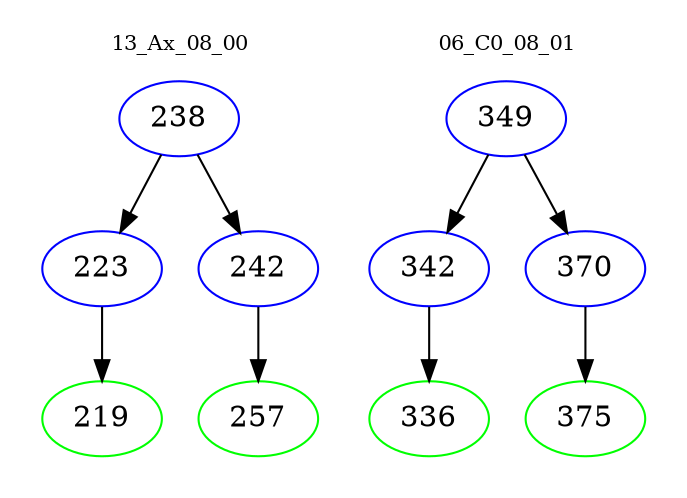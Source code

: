 digraph{
subgraph cluster_0 {
color = white
label = "13_Ax_08_00";
fontsize=10;
T0_238 [label="238", color="blue"]
T0_238 -> T0_223 [color="black"]
T0_223 [label="223", color="blue"]
T0_223 -> T0_219 [color="black"]
T0_219 [label="219", color="green"]
T0_238 -> T0_242 [color="black"]
T0_242 [label="242", color="blue"]
T0_242 -> T0_257 [color="black"]
T0_257 [label="257", color="green"]
}
subgraph cluster_1 {
color = white
label = "06_C0_08_01";
fontsize=10;
T1_349 [label="349", color="blue"]
T1_349 -> T1_342 [color="black"]
T1_342 [label="342", color="blue"]
T1_342 -> T1_336 [color="black"]
T1_336 [label="336", color="green"]
T1_349 -> T1_370 [color="black"]
T1_370 [label="370", color="blue"]
T1_370 -> T1_375 [color="black"]
T1_375 [label="375", color="green"]
}
}
